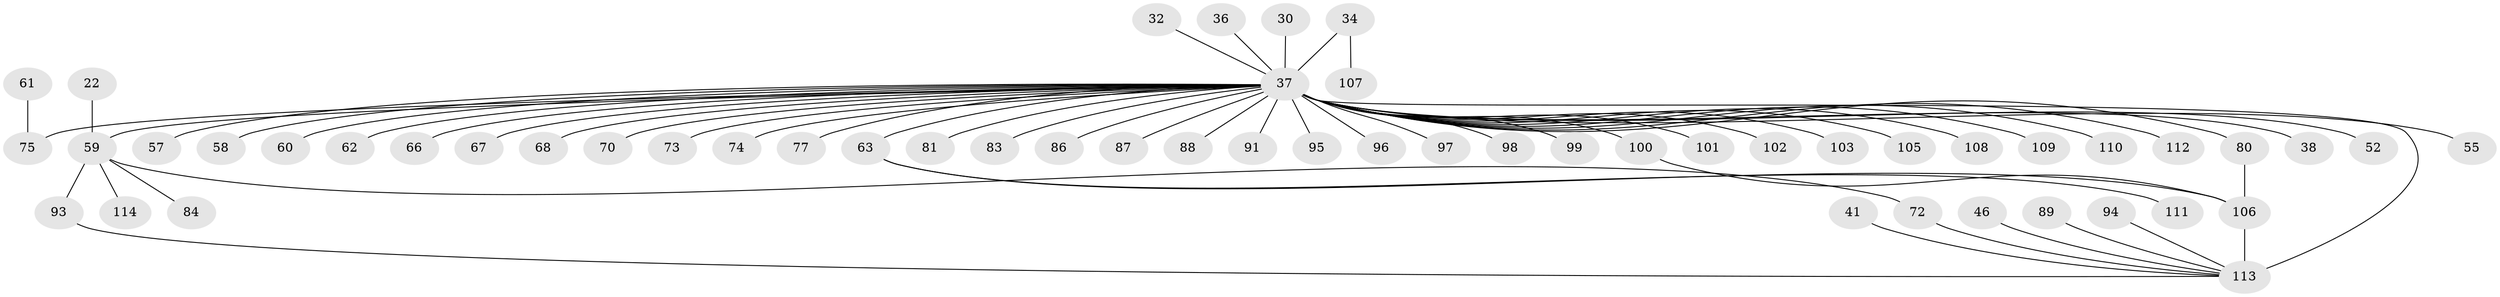 // original degree distribution, {1: 0.49122807017543857, 54: 0.008771929824561403, 12: 0.017543859649122806, 3: 0.11403508771929824, 2: 0.2894736842105263, 9: 0.017543859649122806, 4: 0.017543859649122806, 8: 0.008771929824561403, 6: 0.02631578947368421, 7: 0.008771929824561403}
// Generated by graph-tools (version 1.1) at 2025/47/03/09/25 04:47:03]
// undirected, 57 vertices, 61 edges
graph export_dot {
graph [start="1"]
  node [color=gray90,style=filled];
  22;
  30;
  32;
  34 [super="+29"];
  36;
  37 [super="+12+8+1+4+13+17+24+25"];
  38 [super="+16"];
  41;
  46;
  52;
  55;
  57;
  58;
  59 [super="+49+21"];
  60;
  61;
  62 [super="+28"];
  63 [super="+33+44"];
  66;
  67;
  68;
  70;
  72;
  73 [super="+11"];
  74;
  75 [super="+5"];
  77 [super="+47+71"];
  80 [super="+79"];
  81;
  83;
  84;
  86;
  87;
  88;
  89;
  91;
  93;
  94;
  95;
  96;
  97;
  98 [super="+48"];
  99;
  100 [super="+10+6"];
  101;
  102;
  103 [super="+50"];
  105;
  106 [super="+90+92+65+82"];
  107;
  108;
  109 [super="+56"];
  110 [super="+45"];
  111 [super="+20"];
  112 [super="+85"];
  113 [super="+19+104"];
  114 [super="+69"];
  22 -- 59;
  30 -- 37;
  32 -- 37;
  34 -- 107;
  34 -- 37 [weight=2];
  36 -- 37;
  37 -- 55;
  37 -- 74;
  37 -- 109 [weight=4];
  37 -- 105;
  37 -- 83;
  37 -- 58;
  37 -- 52;
  37 -- 57;
  37 -- 59 [weight=4];
  37 -- 60;
  37 -- 66;
  37 -- 67;
  37 -- 68;
  37 -- 70;
  37 -- 75 [weight=2];
  37 -- 80 [weight=2];
  37 -- 81;
  37 -- 86;
  37 -- 87;
  37 -- 88;
  37 -- 91;
  37 -- 95;
  37 -- 96;
  37 -- 97;
  37 -- 99;
  37 -- 100 [weight=2];
  37 -- 101;
  37 -- 102;
  37 -- 108;
  37 -- 63 [weight=5];
  37 -- 73;
  37 -- 38;
  37 -- 62;
  37 -- 110;
  37 -- 77 [weight=2];
  37 -- 98;
  37 -- 103;
  37 -- 112;
  37 -- 113 [weight=6];
  41 -- 113;
  46 -- 113 [weight=2];
  59 -- 114;
  59 -- 84;
  59 -- 72;
  59 -- 93;
  61 -- 75;
  63 -- 111;
  63 -- 106 [weight=2];
  72 -- 113;
  80 -- 106;
  89 -- 113;
  93 -- 113;
  94 -- 113;
  100 -- 106;
  106 -- 113 [weight=2];
}
